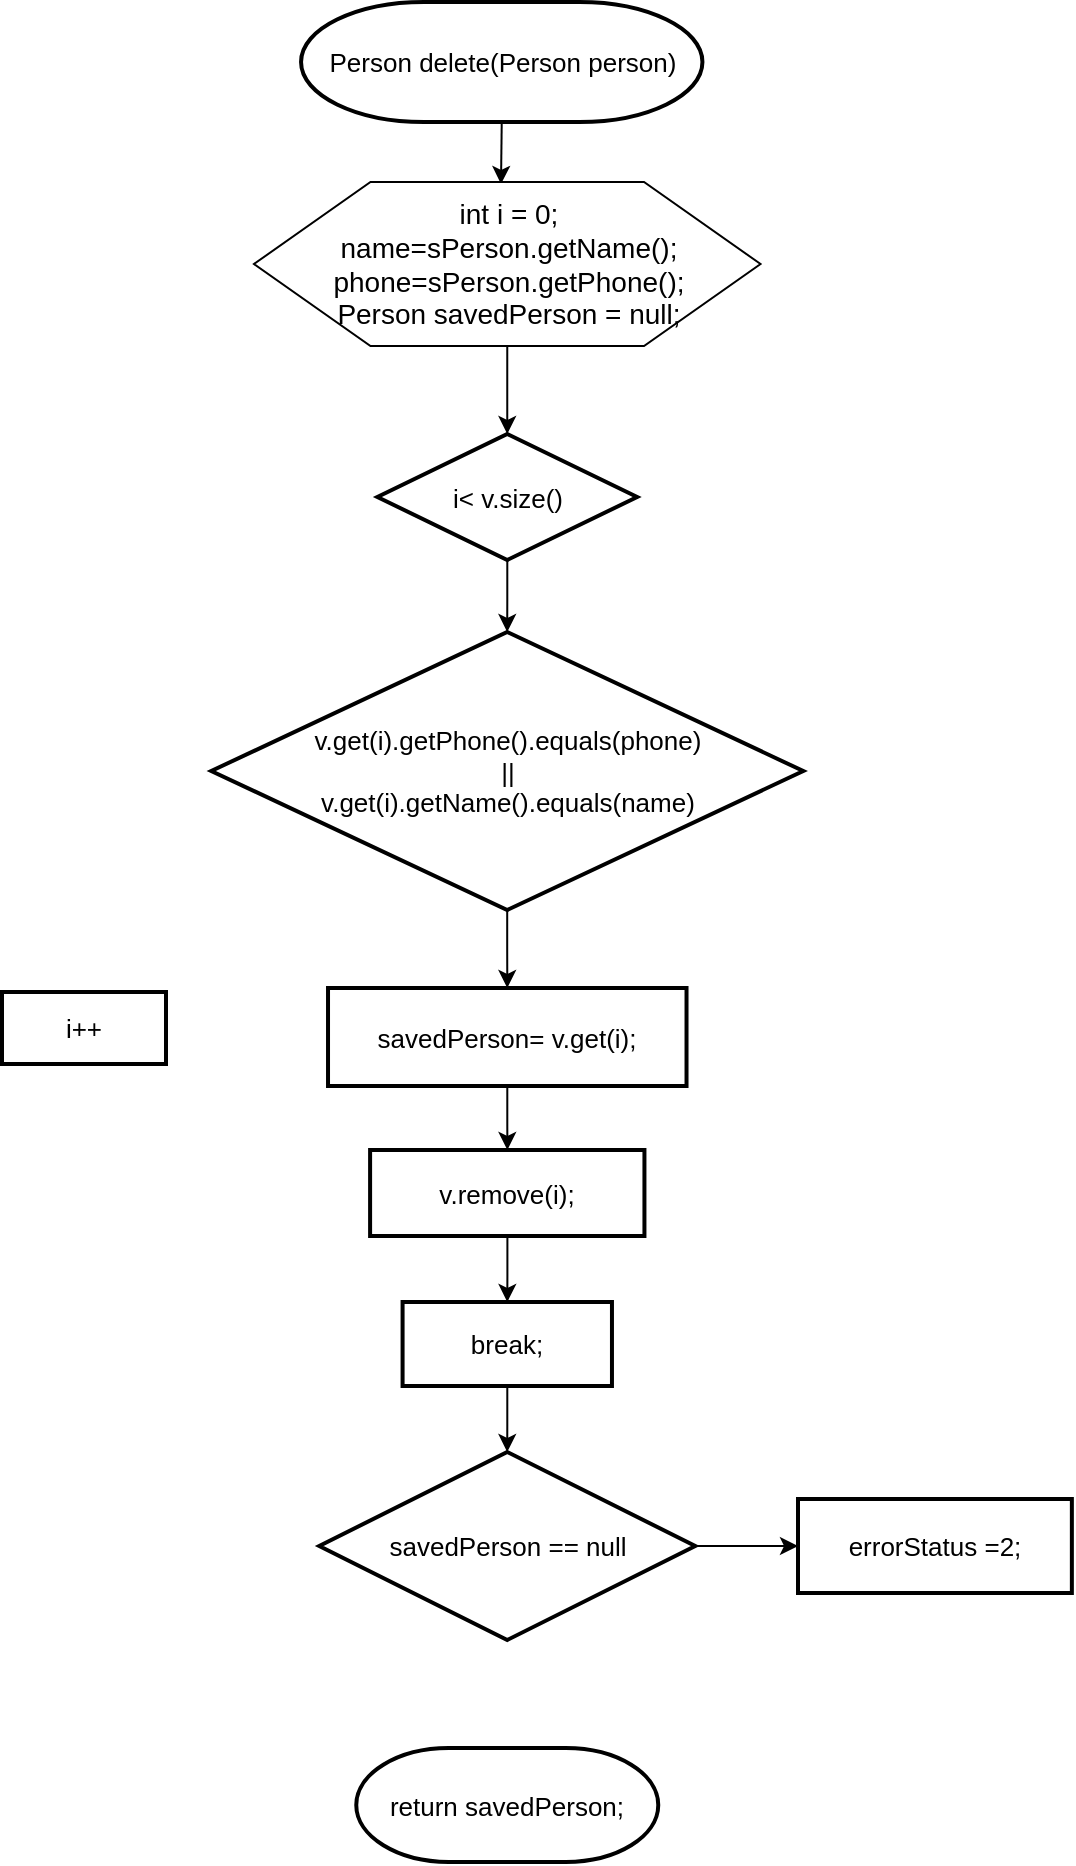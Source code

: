 <mxfile version="14.4.8" type="github">
  <diagram id="snMSLyNpEliFtqH8T0_m" name="페이지-1">
    <mxGraphModel dx="1182" dy="1876" grid="0" gridSize="10" guides="1" tooltips="1" connect="1" arrows="1" fold="1" page="1" pageScale="1" pageWidth="827" pageHeight="1169" math="0" shadow="0">
      <root>
        <mxCell id="0" />
        <mxCell id="1" parent="0" />
        <mxCell id="lsQyMnqyiSCvds43gTbh-18" style="edgeStyle=orthogonalEdgeStyle;rounded=0;orthogonalLoop=1;jettySize=auto;html=1;exitX=0.5;exitY=1;exitDx=0;exitDy=0;exitPerimeter=0;entryX=0.5;entryY=0;entryDx=0;entryDy=0;fontSize=13;" parent="1" source="lsQyMnqyiSCvds43gTbh-4" edge="1">
          <mxGeometry relative="1" as="geometry">
            <mxPoint x="389.5" y="-1029" as="targetPoint" />
          </mxGeometry>
        </mxCell>
        <mxCell id="lsQyMnqyiSCvds43gTbh-4" value="&lt;span style=&quot;text-align: left ; font-size: 13px&quot;&gt;Person delete(Person&amp;nbsp;&lt;/span&gt;&lt;span style=&quot;text-align: left&quot;&gt;person&lt;/span&gt;&lt;span style=&quot;text-align: left ; font-size: 13px&quot;&gt;)&lt;/span&gt;" style="strokeWidth=2;html=1;shape=mxgraph.flowchart.terminator;whiteSpace=wrap;fontSize=13;" parent="1" vertex="1">
          <mxGeometry x="289.52" y="-1120" width="200.7" height="60" as="geometry" />
        </mxCell>
        <mxCell id="_VUG9cmP9YPbWZYL70kr-2" value="errorStatus =2;" style="rounded=1;whiteSpace=wrap;html=1;absoluteArcSize=1;arcSize=0;strokeWidth=2;fontSize=13;" vertex="1" parent="1">
          <mxGeometry x="538" y="-371.5" width="136.93" height="47" as="geometry" />
        </mxCell>
        <mxCell id="_VUG9cmP9YPbWZYL70kr-3" value="return savedPerson;" style="strokeWidth=2;html=1;shape=mxgraph.flowchart.terminator;whiteSpace=wrap;fontSize=13;" vertex="1" parent="1">
          <mxGeometry x="317.13" y="-247" width="151" height="57" as="geometry" />
        </mxCell>
        <mxCell id="_VUG9cmP9YPbWZYL70kr-27" value="" style="edgeStyle=orthogonalEdgeStyle;rounded=0;orthogonalLoop=1;jettySize=auto;html=1;strokeWidth=1;fontSize=13;" edge="1" parent="1" source="_VUG9cmP9YPbWZYL70kr-6" target="_VUG9cmP9YPbWZYL70kr-24">
          <mxGeometry relative="1" as="geometry" />
        </mxCell>
        <mxCell id="_VUG9cmP9YPbWZYL70kr-6" value="i&amp;lt; v.size()" style="strokeWidth=2;html=1;shape=mxgraph.flowchart.decision;whiteSpace=wrap;fontSize=13;" vertex="1" parent="1">
          <mxGeometry x="327.7" y="-904" width="129.87" height="63" as="geometry" />
        </mxCell>
        <mxCell id="_VUG9cmP9YPbWZYL70kr-7" style="edgeStyle=orthogonalEdgeStyle;rounded=0;orthogonalLoop=1;jettySize=auto;html=1;exitX=0.5;exitY=1;exitDx=0;exitDy=0;entryX=0.5;entryY=0;entryDx=0;entryDy=0;entryPerimeter=0;fontSize=13;" edge="1" parent="1" source="_VUG9cmP9YPbWZYL70kr-23" target="_VUG9cmP9YPbWZYL70kr-6">
          <mxGeometry relative="1" as="geometry">
            <mxPoint x="390.005" y="-930" as="sourcePoint" />
          </mxGeometry>
        </mxCell>
        <mxCell id="_VUG9cmP9YPbWZYL70kr-30" value="" style="edgeStyle=orthogonalEdgeStyle;rounded=0;orthogonalLoop=1;jettySize=auto;html=1;strokeWidth=1;fontSize=13;" edge="1" parent="1" source="_VUG9cmP9YPbWZYL70kr-12" target="_VUG9cmP9YPbWZYL70kr-25">
          <mxGeometry relative="1" as="geometry" />
        </mxCell>
        <mxCell id="_VUG9cmP9YPbWZYL70kr-12" value="savedPerson= v.get(i);" style="rounded=1;whiteSpace=wrap;html=1;absoluteArcSize=1;arcSize=0;strokeWidth=2;fontSize=13;" vertex="1" parent="1">
          <mxGeometry x="303.01" y="-627" width="179.25" height="49" as="geometry" />
        </mxCell>
        <mxCell id="_VUG9cmP9YPbWZYL70kr-32" value="" style="edgeStyle=orthogonalEdgeStyle;rounded=0;orthogonalLoop=1;jettySize=auto;html=1;strokeWidth=1;fontSize=13;" edge="1" parent="1" source="_VUG9cmP9YPbWZYL70kr-16" target="_VUG9cmP9YPbWZYL70kr-26">
          <mxGeometry relative="1" as="geometry" />
        </mxCell>
        <mxCell id="_VUG9cmP9YPbWZYL70kr-16" value="break;" style="rounded=1;whiteSpace=wrap;html=1;absoluteArcSize=1;arcSize=0;strokeWidth=2;fontSize=13;" vertex="1" parent="1">
          <mxGeometry x="340.29" y="-470" width="104.69" height="42" as="geometry" />
        </mxCell>
        <mxCell id="_VUG9cmP9YPbWZYL70kr-23" value="&lt;span&gt;int i = 0;&lt;/span&gt;&lt;br&gt;&lt;span&gt;name=&lt;/span&gt;&lt;span style=&quot;text-align: left&quot;&gt;sPerson&lt;/span&gt;&lt;span&gt;.getName();&lt;/span&gt;&lt;br&gt;&lt;span&gt;phone=&lt;/span&gt;&lt;span style=&quot;text-align: left&quot;&gt;sPerson&lt;/span&gt;&lt;span&gt;.getPhone();&lt;/span&gt;&lt;br&gt;&lt;span&gt;Person savedPerson = null;&lt;/span&gt;" style="verticalLabelPosition=middle;verticalAlign=middle;html=1;shape=hexagon;perimeter=hexagonPerimeter2;arcSize=6;size=0.23;fontSize=14;labelPosition=center;align=center;" vertex="1" parent="1">
          <mxGeometry x="266" y="-1030" width="253.26" height="82" as="geometry" />
        </mxCell>
        <mxCell id="_VUG9cmP9YPbWZYL70kr-29" value="" style="edgeStyle=orthogonalEdgeStyle;rounded=0;orthogonalLoop=1;jettySize=auto;html=1;strokeWidth=1;fontSize=13;" edge="1" parent="1" source="_VUG9cmP9YPbWZYL70kr-24" target="_VUG9cmP9YPbWZYL70kr-12">
          <mxGeometry relative="1" as="geometry" />
        </mxCell>
        <mxCell id="_VUG9cmP9YPbWZYL70kr-24" value="v.get(i).getPhone().equals(&lt;span style=&quot;text-align: left ; font-size: 13px&quot;&gt;phone&lt;/span&gt;)&lt;br style=&quot;font-size: 13px&quot;&gt;||&lt;br style=&quot;font-size: 13px&quot;&gt;v.get(i).getName().equals(name)" style="strokeWidth=2;html=1;shape=mxgraph.flowchart.decision;whiteSpace=wrap;fontSize=13;" vertex="1" parent="1">
          <mxGeometry x="244.63" y="-805" width="296" height="139" as="geometry" />
        </mxCell>
        <mxCell id="_VUG9cmP9YPbWZYL70kr-31" value="" style="edgeStyle=orthogonalEdgeStyle;rounded=0;orthogonalLoop=1;jettySize=auto;html=1;strokeWidth=1;fontSize=13;" edge="1" parent="1" source="_VUG9cmP9YPbWZYL70kr-25" target="_VUG9cmP9YPbWZYL70kr-16">
          <mxGeometry relative="1" as="geometry" />
        </mxCell>
        <mxCell id="_VUG9cmP9YPbWZYL70kr-25" value="v.remove(i);" style="rounded=1;whiteSpace=wrap;html=1;absoluteArcSize=1;arcSize=0;strokeWidth=2;fontSize=13;" vertex="1" parent="1">
          <mxGeometry x="324.05" y="-546" width="137.17" height="43" as="geometry" />
        </mxCell>
        <mxCell id="_VUG9cmP9YPbWZYL70kr-33" value="" style="edgeStyle=orthogonalEdgeStyle;rounded=0;orthogonalLoop=1;jettySize=auto;html=1;strokeWidth=1;fontSize=13;" edge="1" parent="1" source="_VUG9cmP9YPbWZYL70kr-26" target="_VUG9cmP9YPbWZYL70kr-2">
          <mxGeometry relative="1" as="geometry" />
        </mxCell>
        <mxCell id="_VUG9cmP9YPbWZYL70kr-26" value="savedPerson == null" style="strokeWidth=2;html=1;shape=mxgraph.flowchart.decision;whiteSpace=wrap;fontSize=13;" vertex="1" parent="1">
          <mxGeometry x="298.63" y="-395" width="188" height="94" as="geometry" />
        </mxCell>
        <mxCell id="_VUG9cmP9YPbWZYL70kr-34" value="i++" style="rounded=1;whiteSpace=wrap;html=1;absoluteArcSize=1;arcSize=0;strokeWidth=2;fontSize=13;" vertex="1" parent="1">
          <mxGeometry x="140" y="-625" width="82" height="36" as="geometry" />
        </mxCell>
      </root>
    </mxGraphModel>
  </diagram>
</mxfile>
